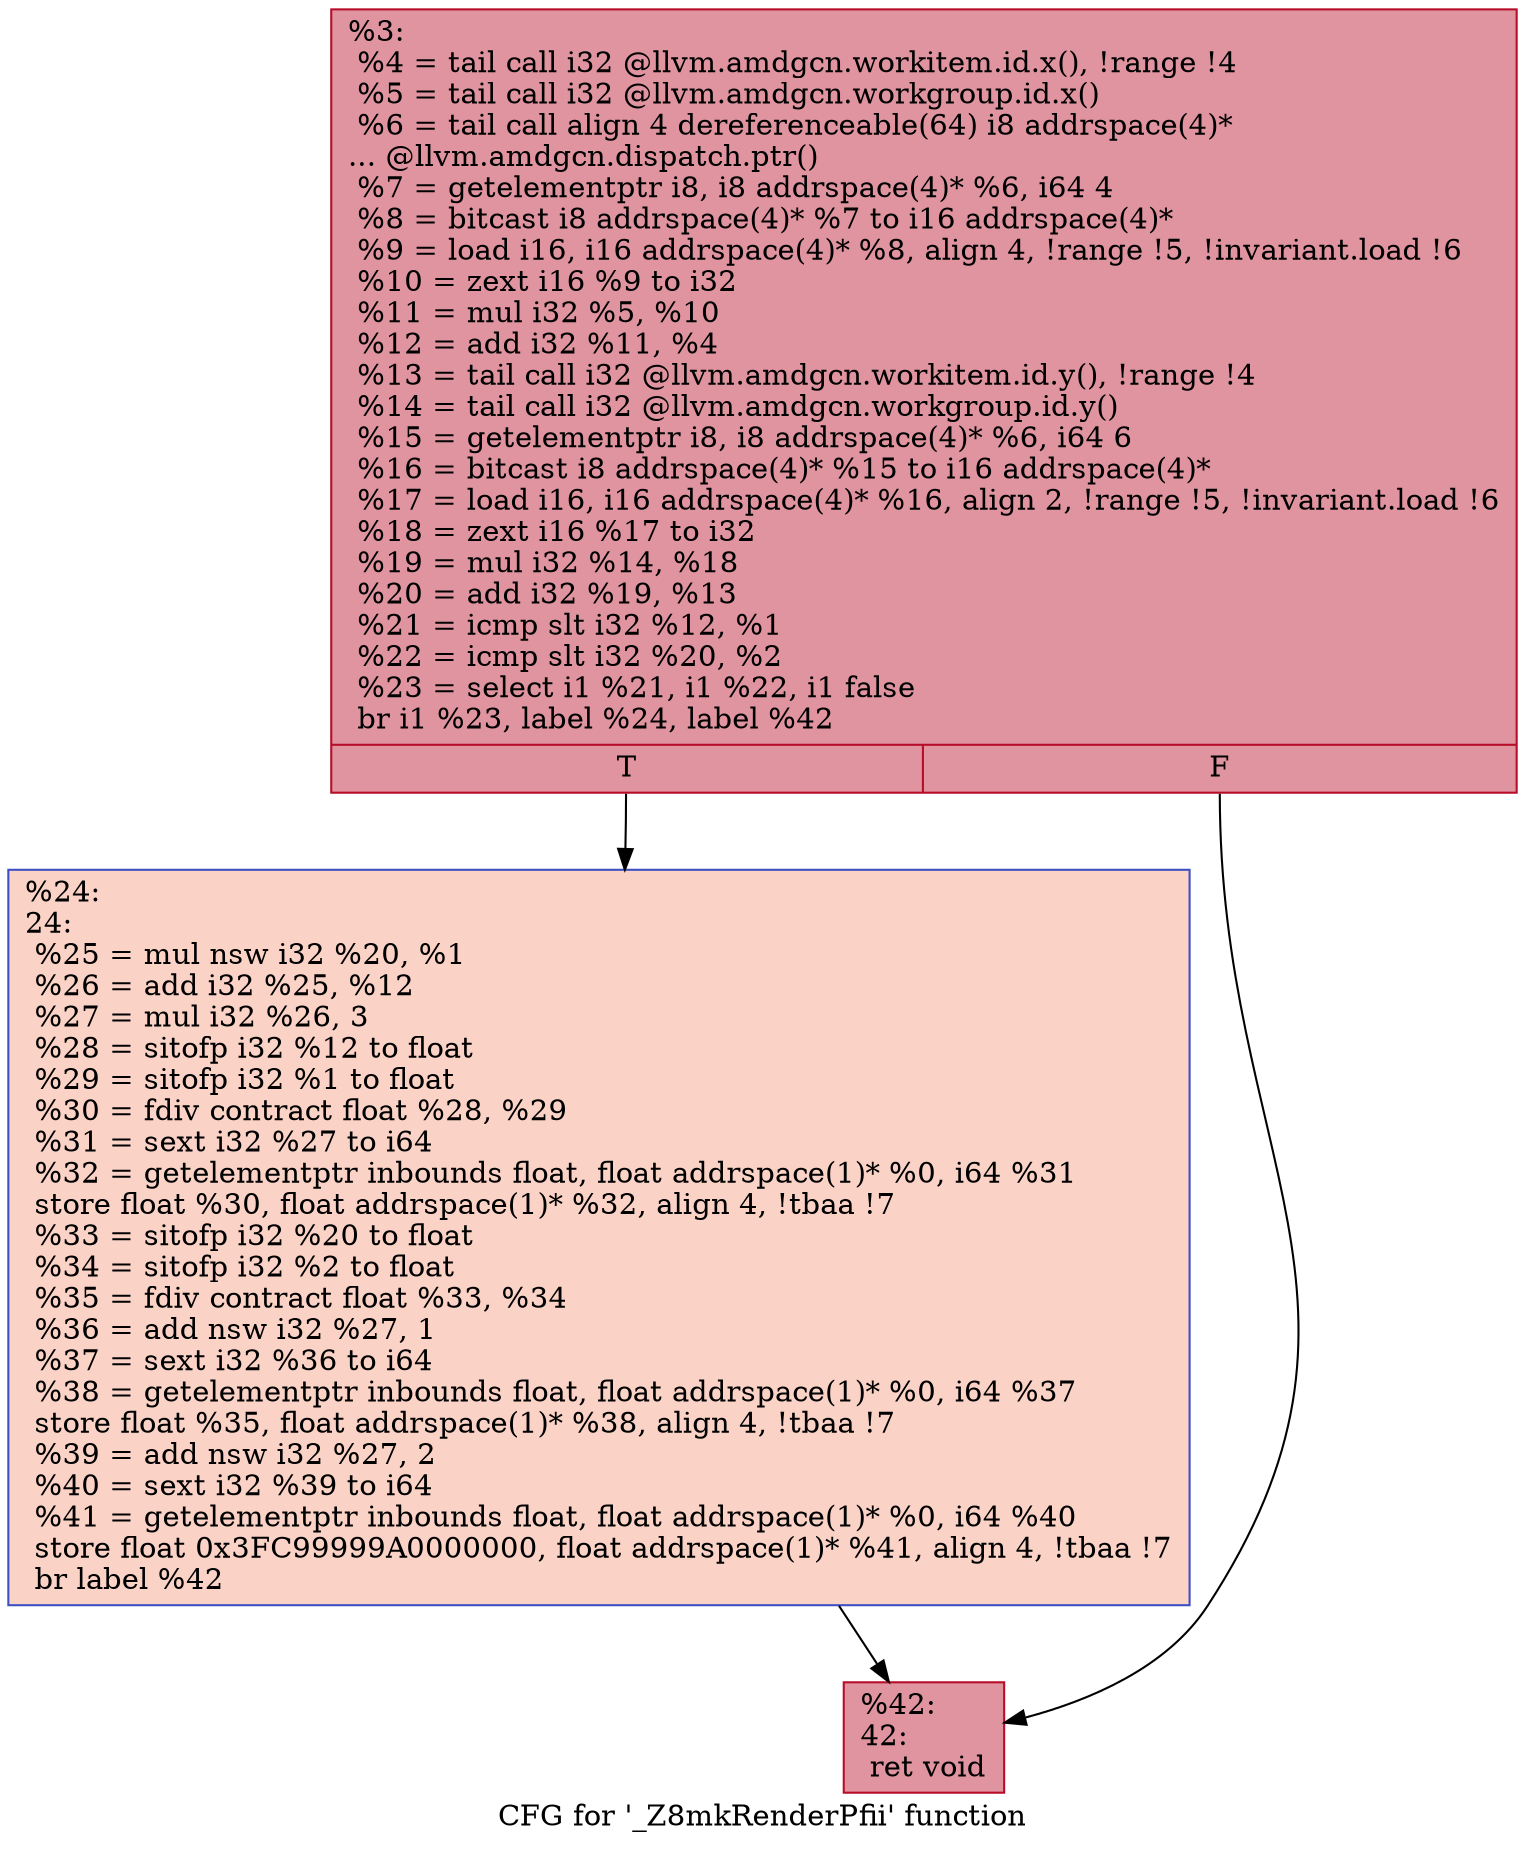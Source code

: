 digraph "CFG for '_Z8mkRenderPfii' function" {
	label="CFG for '_Z8mkRenderPfii' function";

	Node0x57ff440 [shape=record,color="#b70d28ff", style=filled, fillcolor="#b70d2870",label="{%3:\l  %4 = tail call i32 @llvm.amdgcn.workitem.id.x(), !range !4\l  %5 = tail call i32 @llvm.amdgcn.workgroup.id.x()\l  %6 = tail call align 4 dereferenceable(64) i8 addrspace(4)*\l... @llvm.amdgcn.dispatch.ptr()\l  %7 = getelementptr i8, i8 addrspace(4)* %6, i64 4\l  %8 = bitcast i8 addrspace(4)* %7 to i16 addrspace(4)*\l  %9 = load i16, i16 addrspace(4)* %8, align 4, !range !5, !invariant.load !6\l  %10 = zext i16 %9 to i32\l  %11 = mul i32 %5, %10\l  %12 = add i32 %11, %4\l  %13 = tail call i32 @llvm.amdgcn.workitem.id.y(), !range !4\l  %14 = tail call i32 @llvm.amdgcn.workgroup.id.y()\l  %15 = getelementptr i8, i8 addrspace(4)* %6, i64 6\l  %16 = bitcast i8 addrspace(4)* %15 to i16 addrspace(4)*\l  %17 = load i16, i16 addrspace(4)* %16, align 2, !range !5, !invariant.load !6\l  %18 = zext i16 %17 to i32\l  %19 = mul i32 %14, %18\l  %20 = add i32 %19, %13\l  %21 = icmp slt i32 %12, %1\l  %22 = icmp slt i32 %20, %2\l  %23 = select i1 %21, i1 %22, i1 false\l  br i1 %23, label %24, label %42\l|{<s0>T|<s1>F}}"];
	Node0x57ff440:s0 -> Node0x5802f10;
	Node0x57ff440:s1 -> Node0x5802fa0;
	Node0x5802f10 [shape=record,color="#3d50c3ff", style=filled, fillcolor="#f59c7d70",label="{%24:\l24:                                               \l  %25 = mul nsw i32 %20, %1\l  %26 = add i32 %25, %12\l  %27 = mul i32 %26, 3\l  %28 = sitofp i32 %12 to float\l  %29 = sitofp i32 %1 to float\l  %30 = fdiv contract float %28, %29\l  %31 = sext i32 %27 to i64\l  %32 = getelementptr inbounds float, float addrspace(1)* %0, i64 %31\l  store float %30, float addrspace(1)* %32, align 4, !tbaa !7\l  %33 = sitofp i32 %20 to float\l  %34 = sitofp i32 %2 to float\l  %35 = fdiv contract float %33, %34\l  %36 = add nsw i32 %27, 1\l  %37 = sext i32 %36 to i64\l  %38 = getelementptr inbounds float, float addrspace(1)* %0, i64 %37\l  store float %35, float addrspace(1)* %38, align 4, !tbaa !7\l  %39 = add nsw i32 %27, 2\l  %40 = sext i32 %39 to i64\l  %41 = getelementptr inbounds float, float addrspace(1)* %0, i64 %40\l  store float 0x3FC99999A0000000, float addrspace(1)* %41, align 4, !tbaa !7\l  br label %42\l}"];
	Node0x5802f10 -> Node0x5802fa0;
	Node0x5802fa0 [shape=record,color="#b70d28ff", style=filled, fillcolor="#b70d2870",label="{%42:\l42:                                               \l  ret void\l}"];
}
